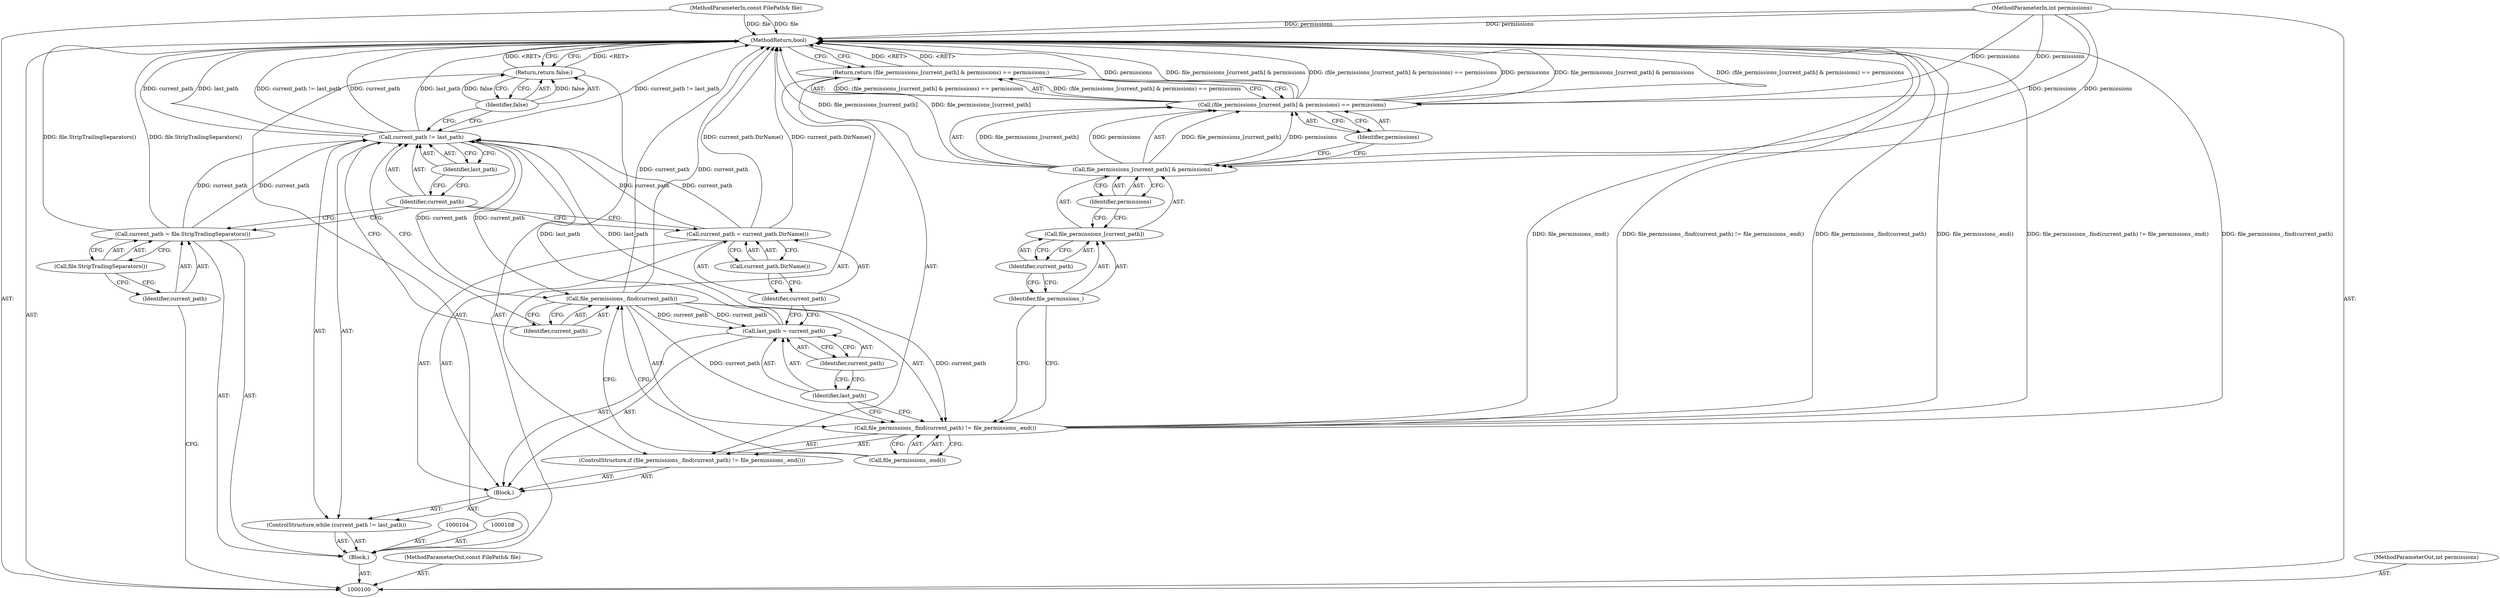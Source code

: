 digraph "1_Chrome_8083841913b8eb8018ae52f67c923f0b3d66c466" {
"1000135" [label="(MethodReturn,bool)"];
"1000101" [label="(MethodParameterIn,const FilePath& file)"];
"1000181" [label="(MethodParameterOut,const FilePath& file)"];
"1000102" [label="(MethodParameterIn,int permissions)"];
"1000182" [label="(MethodParameterOut,int permissions)"];
"1000103" [label="(Block,)"];
"1000134" [label="(Identifier,false)"];
"1000133" [label="(Return,return false;)"];
"1000105" [label="(Call,current_path = file.StripTrailingSeparators())"];
"1000106" [label="(Identifier,current_path)"];
"1000107" [label="(Call,file.StripTrailingSeparators())"];
"1000110" [label="(Call,current_path != last_path)"];
"1000111" [label="(Identifier,current_path)"];
"1000112" [label="(Identifier,last_path)"];
"1000113" [label="(Block,)"];
"1000109" [label="(ControlStructure,while (current_path != last_path))"];
"1000115" [label="(Call,file_permissions_.find(current_path) != file_permissions_.end())"];
"1000116" [label="(Call,file_permissions_.find(current_path))"];
"1000117" [label="(Identifier,current_path)"];
"1000118" [label="(Call,file_permissions_.end())"];
"1000114" [label="(ControlStructure,if (file_permissions_.find(current_path) != file_permissions_.end()))"];
"1000120" [label="(Call,(file_permissions_[current_path] & permissions) == permissions)"];
"1000121" [label="(Call,file_permissions_[current_path] & permissions)"];
"1000122" [label="(Call,file_permissions_[current_path])"];
"1000123" [label="(Identifier,file_permissions_)"];
"1000124" [label="(Identifier,current_path)"];
"1000125" [label="(Identifier,permissions)"];
"1000126" [label="(Identifier,permissions)"];
"1000119" [label="(Return,return (file_permissions_[current_path] & permissions) == permissions;)"];
"1000129" [label="(Identifier,current_path)"];
"1000127" [label="(Call,last_path = current_path)"];
"1000128" [label="(Identifier,last_path)"];
"1000132" [label="(Call,current_path.DirName())"];
"1000130" [label="(Call,current_path = current_path.DirName())"];
"1000131" [label="(Identifier,current_path)"];
"1000135" -> "1000100"  [label="AST: "];
"1000135" -> "1000119"  [label="CFG: "];
"1000135" -> "1000133"  [label="CFG: "];
"1000116" -> "1000135"  [label="DDG: current_path"];
"1000105" -> "1000135"  [label="DDG: file.StripTrailingSeparators()"];
"1000130" -> "1000135"  [label="DDG: current_path.DirName()"];
"1000115" -> "1000135"  [label="DDG: file_permissions_.end()"];
"1000115" -> "1000135"  [label="DDG: file_permissions_.find(current_path) != file_permissions_.end()"];
"1000115" -> "1000135"  [label="DDG: file_permissions_.find(current_path)"];
"1000121" -> "1000135"  [label="DDG: file_permissions_[current_path]"];
"1000120" -> "1000135"  [label="DDG: permissions"];
"1000120" -> "1000135"  [label="DDG: file_permissions_[current_path] & permissions"];
"1000120" -> "1000135"  [label="DDG: (file_permissions_[current_path] & permissions) == permissions"];
"1000102" -> "1000135"  [label="DDG: permissions"];
"1000110" -> "1000135"  [label="DDG: last_path"];
"1000110" -> "1000135"  [label="DDG: current_path != last_path"];
"1000110" -> "1000135"  [label="DDG: current_path"];
"1000101" -> "1000135"  [label="DDG: file"];
"1000119" -> "1000135"  [label="DDG: <RET>"];
"1000133" -> "1000135"  [label="DDG: <RET>"];
"1000101" -> "1000100"  [label="AST: "];
"1000101" -> "1000135"  [label="DDG: file"];
"1000181" -> "1000100"  [label="AST: "];
"1000102" -> "1000100"  [label="AST: "];
"1000102" -> "1000135"  [label="DDG: permissions"];
"1000102" -> "1000121"  [label="DDG: permissions"];
"1000102" -> "1000120"  [label="DDG: permissions"];
"1000182" -> "1000100"  [label="AST: "];
"1000103" -> "1000100"  [label="AST: "];
"1000104" -> "1000103"  [label="AST: "];
"1000105" -> "1000103"  [label="AST: "];
"1000108" -> "1000103"  [label="AST: "];
"1000109" -> "1000103"  [label="AST: "];
"1000133" -> "1000103"  [label="AST: "];
"1000134" -> "1000133"  [label="AST: "];
"1000134" -> "1000110"  [label="CFG: "];
"1000133" -> "1000134"  [label="CFG: "];
"1000134" -> "1000133"  [label="DDG: false"];
"1000133" -> "1000103"  [label="AST: "];
"1000133" -> "1000134"  [label="CFG: "];
"1000134" -> "1000133"  [label="AST: "];
"1000135" -> "1000133"  [label="CFG: "];
"1000133" -> "1000135"  [label="DDG: <RET>"];
"1000134" -> "1000133"  [label="DDG: false"];
"1000105" -> "1000103"  [label="AST: "];
"1000105" -> "1000107"  [label="CFG: "];
"1000106" -> "1000105"  [label="AST: "];
"1000107" -> "1000105"  [label="AST: "];
"1000111" -> "1000105"  [label="CFG: "];
"1000105" -> "1000135"  [label="DDG: file.StripTrailingSeparators()"];
"1000105" -> "1000110"  [label="DDG: current_path"];
"1000106" -> "1000105"  [label="AST: "];
"1000106" -> "1000100"  [label="CFG: "];
"1000107" -> "1000106"  [label="CFG: "];
"1000107" -> "1000105"  [label="AST: "];
"1000107" -> "1000106"  [label="CFG: "];
"1000105" -> "1000107"  [label="CFG: "];
"1000110" -> "1000109"  [label="AST: "];
"1000110" -> "1000112"  [label="CFG: "];
"1000111" -> "1000110"  [label="AST: "];
"1000112" -> "1000110"  [label="AST: "];
"1000117" -> "1000110"  [label="CFG: "];
"1000134" -> "1000110"  [label="CFG: "];
"1000110" -> "1000135"  [label="DDG: last_path"];
"1000110" -> "1000135"  [label="DDG: current_path != last_path"];
"1000110" -> "1000135"  [label="DDG: current_path"];
"1000105" -> "1000110"  [label="DDG: current_path"];
"1000130" -> "1000110"  [label="DDG: current_path"];
"1000127" -> "1000110"  [label="DDG: last_path"];
"1000110" -> "1000116"  [label="DDG: current_path"];
"1000111" -> "1000110"  [label="AST: "];
"1000111" -> "1000130"  [label="CFG: "];
"1000111" -> "1000105"  [label="CFG: "];
"1000112" -> "1000111"  [label="CFG: "];
"1000112" -> "1000110"  [label="AST: "];
"1000112" -> "1000111"  [label="CFG: "];
"1000110" -> "1000112"  [label="CFG: "];
"1000113" -> "1000109"  [label="AST: "];
"1000114" -> "1000113"  [label="AST: "];
"1000127" -> "1000113"  [label="AST: "];
"1000130" -> "1000113"  [label="AST: "];
"1000109" -> "1000103"  [label="AST: "];
"1000110" -> "1000109"  [label="AST: "];
"1000113" -> "1000109"  [label="AST: "];
"1000115" -> "1000114"  [label="AST: "];
"1000115" -> "1000118"  [label="CFG: "];
"1000116" -> "1000115"  [label="AST: "];
"1000118" -> "1000115"  [label="AST: "];
"1000123" -> "1000115"  [label="CFG: "];
"1000128" -> "1000115"  [label="CFG: "];
"1000115" -> "1000135"  [label="DDG: file_permissions_.end()"];
"1000115" -> "1000135"  [label="DDG: file_permissions_.find(current_path) != file_permissions_.end()"];
"1000115" -> "1000135"  [label="DDG: file_permissions_.find(current_path)"];
"1000116" -> "1000115"  [label="DDG: current_path"];
"1000116" -> "1000115"  [label="AST: "];
"1000116" -> "1000117"  [label="CFG: "];
"1000117" -> "1000116"  [label="AST: "];
"1000118" -> "1000116"  [label="CFG: "];
"1000116" -> "1000135"  [label="DDG: current_path"];
"1000116" -> "1000115"  [label="DDG: current_path"];
"1000110" -> "1000116"  [label="DDG: current_path"];
"1000116" -> "1000127"  [label="DDG: current_path"];
"1000117" -> "1000116"  [label="AST: "];
"1000117" -> "1000110"  [label="CFG: "];
"1000116" -> "1000117"  [label="CFG: "];
"1000118" -> "1000115"  [label="AST: "];
"1000118" -> "1000116"  [label="CFG: "];
"1000115" -> "1000118"  [label="CFG: "];
"1000114" -> "1000113"  [label="AST: "];
"1000115" -> "1000114"  [label="AST: "];
"1000119" -> "1000114"  [label="AST: "];
"1000120" -> "1000119"  [label="AST: "];
"1000120" -> "1000126"  [label="CFG: "];
"1000121" -> "1000120"  [label="AST: "];
"1000126" -> "1000120"  [label="AST: "];
"1000119" -> "1000120"  [label="CFG: "];
"1000120" -> "1000135"  [label="DDG: permissions"];
"1000120" -> "1000135"  [label="DDG: file_permissions_[current_path] & permissions"];
"1000120" -> "1000135"  [label="DDG: (file_permissions_[current_path] & permissions) == permissions"];
"1000120" -> "1000119"  [label="DDG: (file_permissions_[current_path] & permissions) == permissions"];
"1000121" -> "1000120"  [label="DDG: file_permissions_[current_path]"];
"1000121" -> "1000120"  [label="DDG: permissions"];
"1000102" -> "1000120"  [label="DDG: permissions"];
"1000121" -> "1000120"  [label="AST: "];
"1000121" -> "1000125"  [label="CFG: "];
"1000122" -> "1000121"  [label="AST: "];
"1000125" -> "1000121"  [label="AST: "];
"1000126" -> "1000121"  [label="CFG: "];
"1000121" -> "1000135"  [label="DDG: file_permissions_[current_path]"];
"1000121" -> "1000120"  [label="DDG: file_permissions_[current_path]"];
"1000121" -> "1000120"  [label="DDG: permissions"];
"1000102" -> "1000121"  [label="DDG: permissions"];
"1000122" -> "1000121"  [label="AST: "];
"1000122" -> "1000124"  [label="CFG: "];
"1000123" -> "1000122"  [label="AST: "];
"1000124" -> "1000122"  [label="AST: "];
"1000125" -> "1000122"  [label="CFG: "];
"1000123" -> "1000122"  [label="AST: "];
"1000123" -> "1000115"  [label="CFG: "];
"1000124" -> "1000123"  [label="CFG: "];
"1000124" -> "1000122"  [label="AST: "];
"1000124" -> "1000123"  [label="CFG: "];
"1000122" -> "1000124"  [label="CFG: "];
"1000125" -> "1000121"  [label="AST: "];
"1000125" -> "1000122"  [label="CFG: "];
"1000121" -> "1000125"  [label="CFG: "];
"1000126" -> "1000120"  [label="AST: "];
"1000126" -> "1000121"  [label="CFG: "];
"1000120" -> "1000126"  [label="CFG: "];
"1000119" -> "1000114"  [label="AST: "];
"1000119" -> "1000120"  [label="CFG: "];
"1000120" -> "1000119"  [label="AST: "];
"1000135" -> "1000119"  [label="CFG: "];
"1000119" -> "1000135"  [label="DDG: <RET>"];
"1000120" -> "1000119"  [label="DDG: (file_permissions_[current_path] & permissions) == permissions"];
"1000129" -> "1000127"  [label="AST: "];
"1000129" -> "1000128"  [label="CFG: "];
"1000127" -> "1000129"  [label="CFG: "];
"1000127" -> "1000113"  [label="AST: "];
"1000127" -> "1000129"  [label="CFG: "];
"1000128" -> "1000127"  [label="AST: "];
"1000129" -> "1000127"  [label="AST: "];
"1000131" -> "1000127"  [label="CFG: "];
"1000127" -> "1000110"  [label="DDG: last_path"];
"1000116" -> "1000127"  [label="DDG: current_path"];
"1000128" -> "1000127"  [label="AST: "];
"1000128" -> "1000115"  [label="CFG: "];
"1000129" -> "1000128"  [label="CFG: "];
"1000132" -> "1000130"  [label="AST: "];
"1000132" -> "1000131"  [label="CFG: "];
"1000130" -> "1000132"  [label="CFG: "];
"1000130" -> "1000113"  [label="AST: "];
"1000130" -> "1000132"  [label="CFG: "];
"1000131" -> "1000130"  [label="AST: "];
"1000132" -> "1000130"  [label="AST: "];
"1000111" -> "1000130"  [label="CFG: "];
"1000130" -> "1000135"  [label="DDG: current_path.DirName()"];
"1000130" -> "1000110"  [label="DDG: current_path"];
"1000131" -> "1000130"  [label="AST: "];
"1000131" -> "1000127"  [label="CFG: "];
"1000132" -> "1000131"  [label="CFG: "];
}
